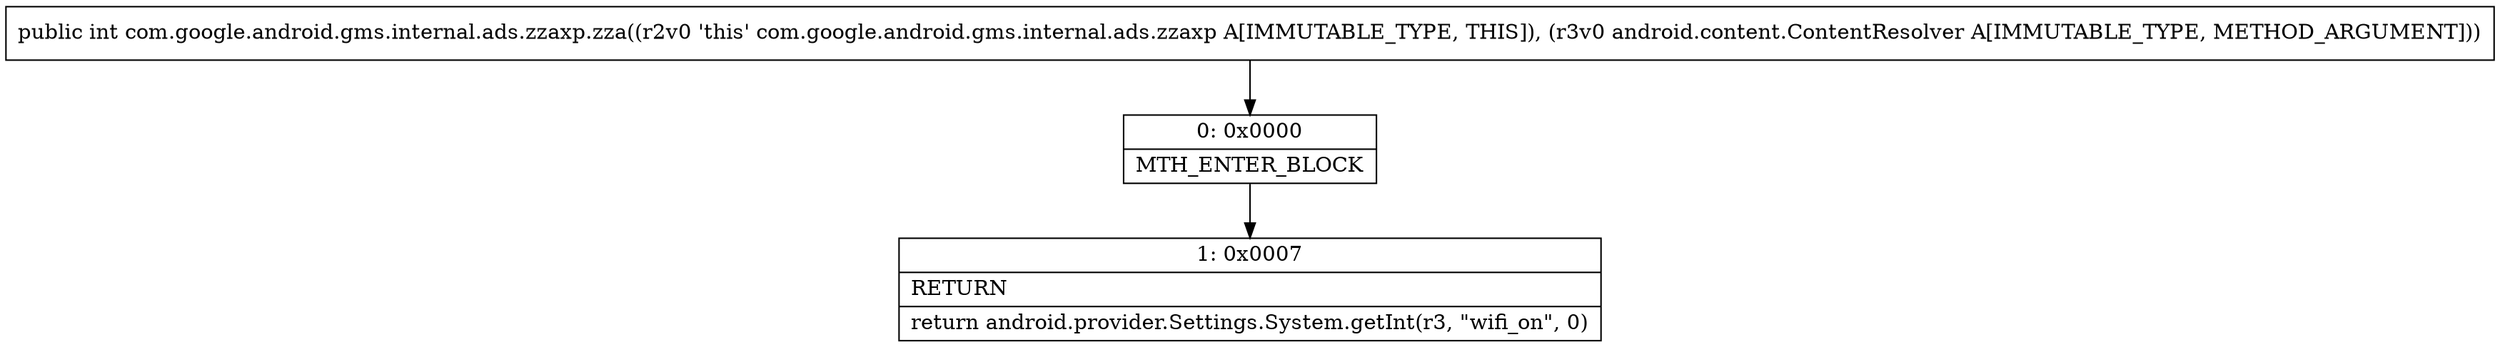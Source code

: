 digraph "CFG forcom.google.android.gms.internal.ads.zzaxp.zza(Landroid\/content\/ContentResolver;)I" {
Node_0 [shape=record,label="{0\:\ 0x0000|MTH_ENTER_BLOCK\l}"];
Node_1 [shape=record,label="{1\:\ 0x0007|RETURN\l|return android.provider.Settings.System.getInt(r3, \"wifi_on\", 0)\l}"];
MethodNode[shape=record,label="{public int com.google.android.gms.internal.ads.zzaxp.zza((r2v0 'this' com.google.android.gms.internal.ads.zzaxp A[IMMUTABLE_TYPE, THIS]), (r3v0 android.content.ContentResolver A[IMMUTABLE_TYPE, METHOD_ARGUMENT])) }"];
MethodNode -> Node_0;
Node_0 -> Node_1;
}

